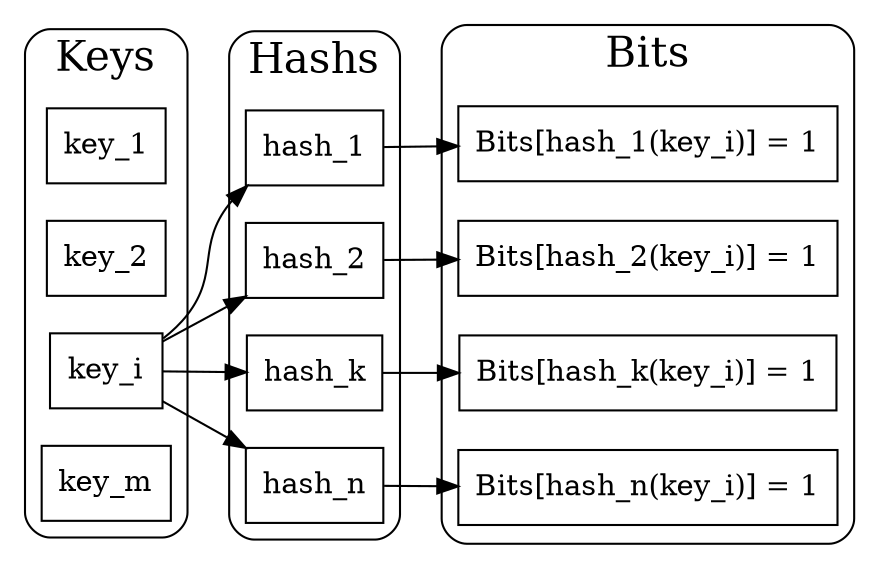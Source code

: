 digraph bloom_filter {
  node[shape=box;];
  newrank=true;
  rankdir=LR;
  subgraph cluster_Keys {
    graph[label="Keys";fontsize=20;style=rounded];
    key_1;
    key_2;
    key_i;
    key_m;
  };

  subgraph cluster_Hashs {
    graph[label="Hashs";fontsize=20;style=rounded];
    hash_1;
    hash_2;
    hash_k;
    hash_n;
  };
  subgraph cluster_Bits {
    graph[label="Bits";fontsize=20;style=rounded];
    bits_k[
      shape="record";
      label="{{
        Bits[hash_k(key_i)] = 1
      }}";
    ];
    bits_1[
      shape="record";
      label="{{
        Bits[hash_1(key_i)] = 1
      }}";
    ];

    bits_2[
      shape="record";
      label="{{
        Bits[hash_2(key_i)] = 1
      }}";
    ];
    bits_n[
      shape="record";
      label="{{
        Bits[hash_n(key_i)] = 1
      }}";
    ];
  };
  key_i -> {hash_1;hash_2;hash_k;hash_n};
  hash_1 -> bits_1;
  hash_2 -> bits_2;
  hash_k -> bits_k;
  hash_n -> bits_n;
}
